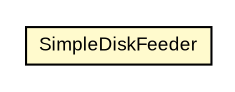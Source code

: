 #!/usr/local/bin/dot
#
# Class diagram 
# Generated by UmlGraph version 4.6 (http://www.spinellis.gr/sw/umlgraph)
#

digraph G {
	edge [fontname="arial",fontsize=10,labelfontname="arial",labelfontsize=10];
	node [fontname="arial",fontsize=10,shape=plaintext];
	// com.octo.captcha.engine.bufferedengine.SimpleBufferedEngineContainer.SimpleDiskFeeder
	c152 [label=<<table border="0" cellborder="1" cellspacing="0" cellpadding="2" port="p" bgcolor="lemonChiffon" href="./SimpleBufferedEngineContainer.SimpleDiskFeeder.html">
		<tr><td><table border="0" cellspacing="0" cellpadding="1">
			<tr><td> SimpleDiskFeeder </td></tr>
		</table></td></tr>
		</table>>, fontname="arial", fontcolor="black", fontsize=9.0];
}

